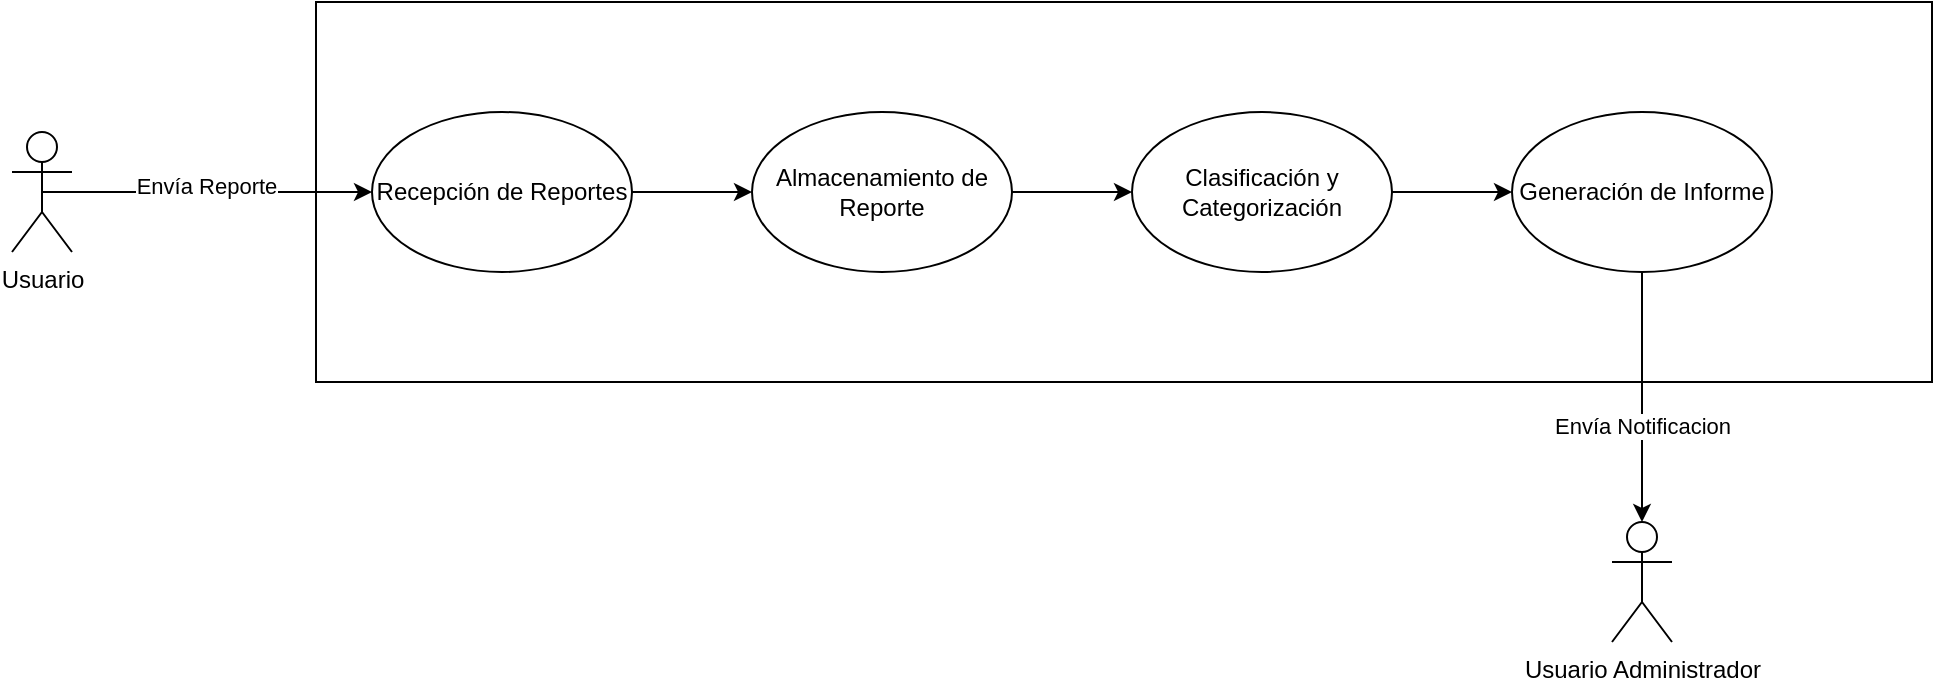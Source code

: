 <mxfile version="24.7.12">
  <diagram name="Página-1" id="qIUm-NXkEGmmr5HEpveH">
    <mxGraphModel grid="1" page="1" gridSize="10" guides="1" tooltips="1" connect="1" arrows="1" fold="1" pageScale="1" pageWidth="827" pageHeight="1169" math="0" shadow="0">
      <root>
        <mxCell id="0" />
        <mxCell id="1" parent="0" />
        <mxCell id="wsyl__wpP291152e83Fh-2" value="&lt;div&gt;&lt;br&gt;&lt;/div&gt;" style="rounded=0;whiteSpace=wrap;html=1;" vertex="1" parent="1">
          <mxGeometry x="202" y="160" width="808" height="190" as="geometry" />
        </mxCell>
        <mxCell id="q9j19tzaKl72bDsI_SK5-7" style="edgeStyle=orthogonalEdgeStyle;rounded=0;orthogonalLoop=1;jettySize=auto;html=1;exitX=0.5;exitY=0.5;exitDx=0;exitDy=0;exitPerimeter=0;entryX=0;entryY=0.5;entryDx=0;entryDy=0;" edge="1" parent="1" source="wsyl__wpP291152e83Fh-1" target="q9j19tzaKl72bDsI_SK5-1">
          <mxGeometry relative="1" as="geometry" />
        </mxCell>
        <mxCell id="nx8Yrjn666Zd9FFJtWJr-1" value="Envía Reporte" style="edgeLabel;html=1;align=center;verticalAlign=middle;resizable=0;points=[];" connectable="0" vertex="1" parent="q9j19tzaKl72bDsI_SK5-7">
          <mxGeometry x="-0.009" y="3" relative="1" as="geometry">
            <mxPoint as="offset" />
          </mxGeometry>
        </mxCell>
        <mxCell id="wsyl__wpP291152e83Fh-1" value="Usuario" style="shape=umlActor;verticalLabelPosition=bottom;verticalAlign=top;html=1;outlineConnect=0;" vertex="1" parent="1">
          <mxGeometry x="50" y="225" width="30" height="60" as="geometry" />
        </mxCell>
        <mxCell id="q9j19tzaKl72bDsI_SK5-5" style="edgeStyle=orthogonalEdgeStyle;rounded=0;orthogonalLoop=1;jettySize=auto;html=1;" edge="1" parent="1" source="q9j19tzaKl72bDsI_SK5-1" target="q9j19tzaKl72bDsI_SK5-2">
          <mxGeometry relative="1" as="geometry" />
        </mxCell>
        <mxCell id="q9j19tzaKl72bDsI_SK5-1" value="Recepción de Reportes" style="ellipse;whiteSpace=wrap;html=1;" vertex="1" parent="1">
          <mxGeometry x="230" y="215" width="130" height="80" as="geometry" />
        </mxCell>
        <mxCell id="nx8Yrjn666Zd9FFJtWJr-6" style="edgeStyle=orthogonalEdgeStyle;rounded=0;orthogonalLoop=1;jettySize=auto;html=1;entryX=0;entryY=0.5;entryDx=0;entryDy=0;" edge="1" parent="1" source="q9j19tzaKl72bDsI_SK5-2" target="nx8Yrjn666Zd9FFJtWJr-2">
          <mxGeometry relative="1" as="geometry" />
        </mxCell>
        <mxCell id="q9j19tzaKl72bDsI_SK5-2" value="Almacenamiento de Reporte" style="ellipse;whiteSpace=wrap;html=1;" vertex="1" parent="1">
          <mxGeometry x="420" y="215" width="130" height="80" as="geometry" />
        </mxCell>
        <mxCell id="nx8Yrjn666Zd9FFJtWJr-7" style="edgeStyle=orthogonalEdgeStyle;rounded=0;orthogonalLoop=1;jettySize=auto;html=1;entryX=0;entryY=0.5;entryDx=0;entryDy=0;" edge="1" parent="1" source="nx8Yrjn666Zd9FFJtWJr-2" target="nx8Yrjn666Zd9FFJtWJr-3">
          <mxGeometry relative="1" as="geometry" />
        </mxCell>
        <mxCell id="nx8Yrjn666Zd9FFJtWJr-2" value="Clasificación y Categorización" style="ellipse;whiteSpace=wrap;html=1;" vertex="1" parent="1">
          <mxGeometry x="610" y="215" width="130" height="80" as="geometry" />
        </mxCell>
        <mxCell id="nx8Yrjn666Zd9FFJtWJr-3" value="Generación de Informe" style="ellipse;whiteSpace=wrap;html=1;" vertex="1" parent="1">
          <mxGeometry x="800" y="215" width="130" height="80" as="geometry" />
        </mxCell>
        <mxCell id="nx8Yrjn666Zd9FFJtWJr-4" value="Usuario Administrador" style="shape=umlActor;verticalLabelPosition=bottom;verticalAlign=top;html=1;outlineConnect=0;" vertex="1" parent="1">
          <mxGeometry x="850" y="420" width="30" height="60" as="geometry" />
        </mxCell>
        <mxCell id="nx8Yrjn666Zd9FFJtWJr-5" style="edgeStyle=orthogonalEdgeStyle;rounded=0;orthogonalLoop=1;jettySize=auto;html=1;entryX=0.5;entryY=0;entryDx=0;entryDy=0;entryPerimeter=0;" edge="1" parent="1" source="nx8Yrjn666Zd9FFJtWJr-3" target="nx8Yrjn666Zd9FFJtWJr-4">
          <mxGeometry relative="1" as="geometry" />
        </mxCell>
        <mxCell id="nx8Yrjn666Zd9FFJtWJr-8" value="Envía Notificacion" style="edgeLabel;html=1;align=center;verticalAlign=middle;resizable=0;points=[];" connectable="0" vertex="1" parent="nx8Yrjn666Zd9FFJtWJr-5">
          <mxGeometry x="0.232" relative="1" as="geometry">
            <mxPoint as="offset" />
          </mxGeometry>
        </mxCell>
      </root>
    </mxGraphModel>
  </diagram>
</mxfile>
